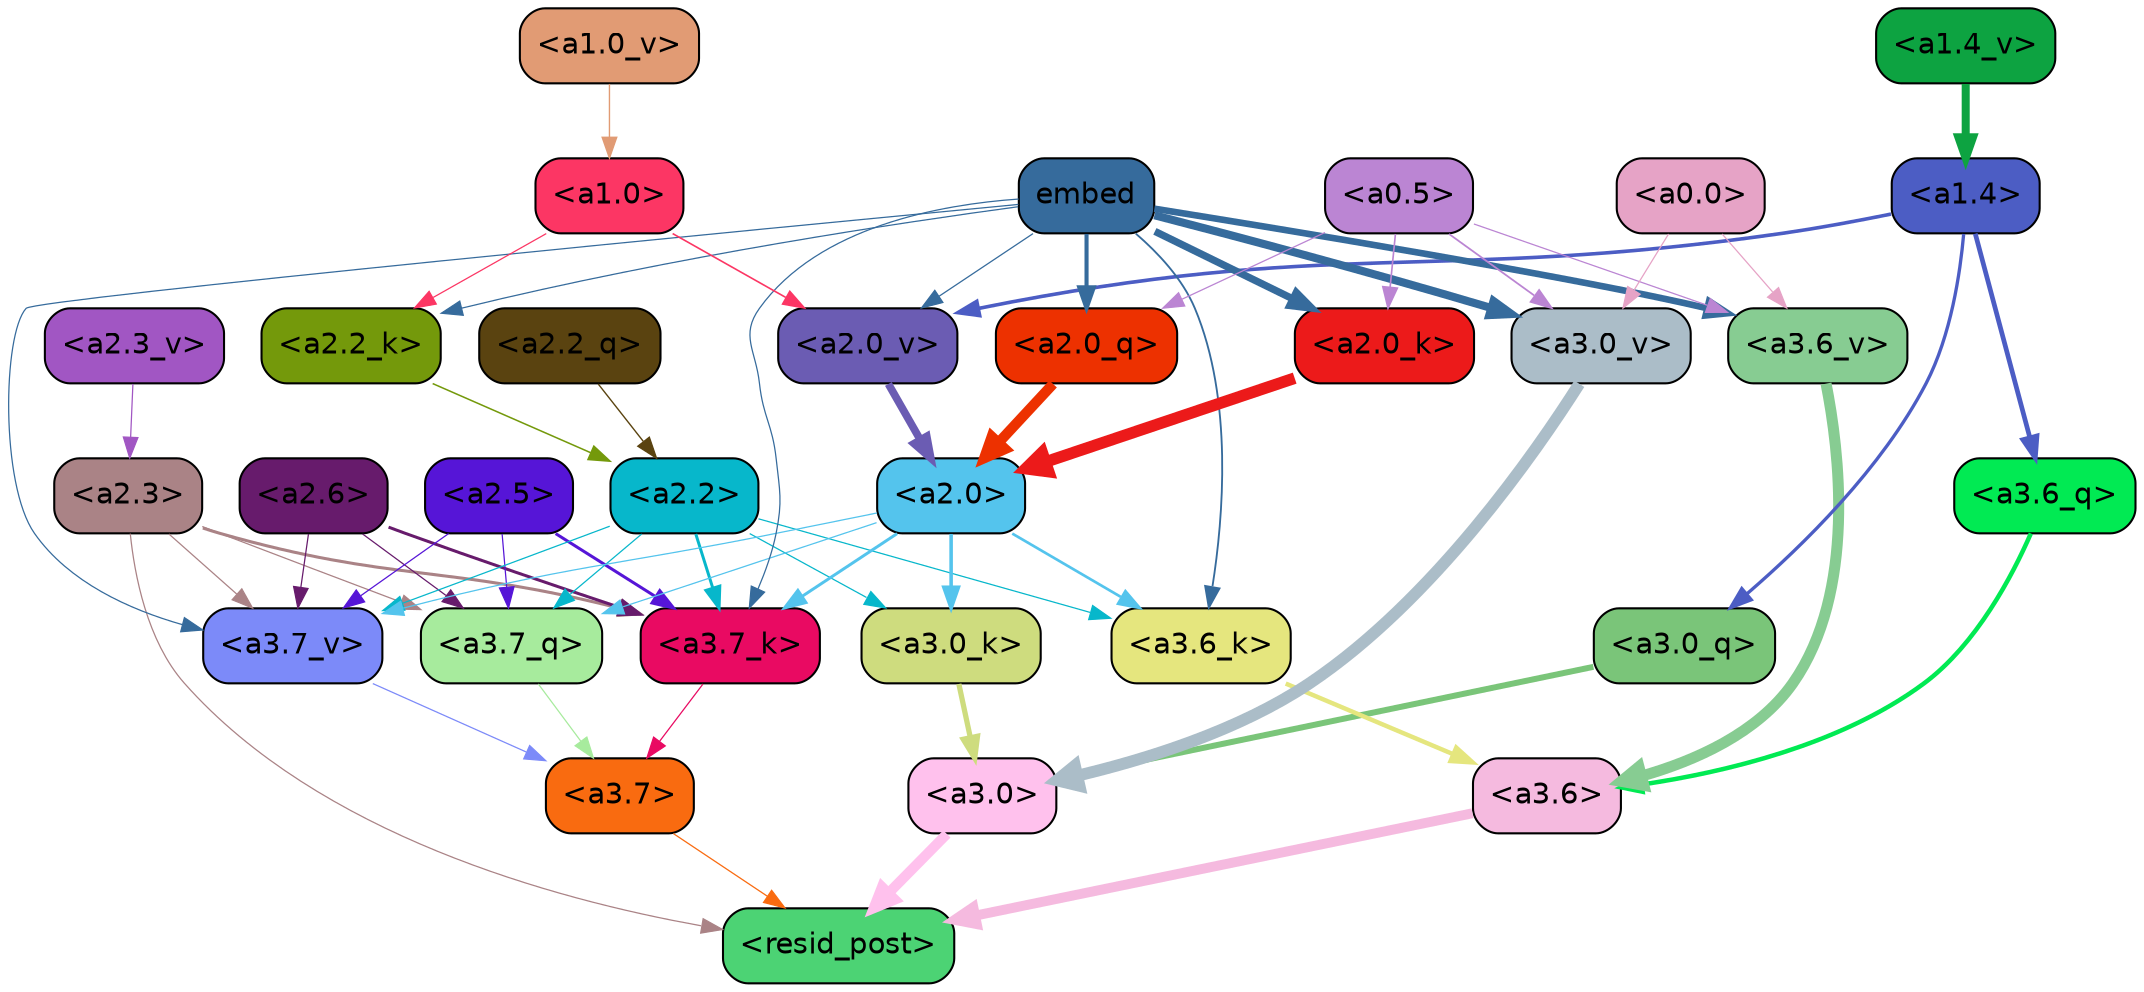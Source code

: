 strict digraph "" {
	graph [bgcolor=transparent,
		layout=dot,
		overlap=false,
		splines=true
	];
	"<a3.7>"	[color=black,
		fillcolor="#f96b10",
		fontname=Helvetica,
		shape=box,
		style="filled, rounded"];
	"<resid_post>"	[color=black,
		fillcolor="#4cd374",
		fontname=Helvetica,
		shape=box,
		style="filled, rounded"];
	"<a3.7>" -> "<resid_post>"	[color="#f96b10",
		penwidth=0.6];
	"<a3.6>"	[color=black,
		fillcolor="#f5badf",
		fontname=Helvetica,
		shape=box,
		style="filled, rounded"];
	"<a3.6>" -> "<resid_post>"	[color="#f5badf",
		penwidth=4.746312499046326];
	"<a3.0>"	[color=black,
		fillcolor="#ffc1ed",
		fontname=Helvetica,
		shape=box,
		style="filled, rounded"];
	"<a3.0>" -> "<resid_post>"	[color="#ffc1ed",
		penwidth=4.896343111991882];
	"<a2.3>"	[color=black,
		fillcolor="#aa8386",
		fontname=Helvetica,
		shape=box,
		style="filled, rounded"];
	"<a2.3>" -> "<resid_post>"	[color="#aa8386",
		penwidth=0.6];
	"<a3.7_q>"	[color=black,
		fillcolor="#a7eb9d",
		fontname=Helvetica,
		shape=box,
		style="filled, rounded"];
	"<a2.3>" -> "<a3.7_q>"	[color="#aa8386",
		penwidth=0.6];
	"<a3.7_k>"	[color=black,
		fillcolor="#e90a62",
		fontname=Helvetica,
		shape=box,
		style="filled, rounded"];
	"<a2.3>" -> "<a3.7_k>"	[color="#aa8386",
		penwidth=1.467104621231556];
	"<a3.7_v>"	[color=black,
		fillcolor="#7c8af9",
		fontname=Helvetica,
		shape=box,
		style="filled, rounded"];
	"<a2.3>" -> "<a3.7_v>"	[color="#aa8386",
		penwidth=0.6];
	"<a3.7_q>" -> "<a3.7>"	[color="#a7eb9d",
		penwidth=0.6];
	"<a3.6_q>"	[color=black,
		fillcolor="#01ea53",
		fontname=Helvetica,
		shape=box,
		style="filled, rounded"];
	"<a3.6_q>" -> "<a3.6>"	[color="#01ea53",
		penwidth=2.160832464694977];
	"<a3.0_q>"	[color=black,
		fillcolor="#7ac579",
		fontname=Helvetica,
		shape=box,
		style="filled, rounded"];
	"<a3.0_q>" -> "<a3.0>"	[color="#7ac579",
		penwidth=2.870753765106201];
	"<a3.7_k>" -> "<a3.7>"	[color="#e90a62",
		penwidth=0.6];
	"<a3.6_k>"	[color=black,
		fillcolor="#e5e67e",
		fontname=Helvetica,
		shape=box,
		style="filled, rounded"];
	"<a3.6_k>" -> "<a3.6>"	[color="#e5e67e",
		penwidth=2.13908451795578];
	"<a3.0_k>"	[color=black,
		fillcolor="#cedc7e",
		fontname=Helvetica,
		shape=box,
		style="filled, rounded"];
	"<a3.0_k>" -> "<a3.0>"	[color="#cedc7e",
		penwidth=2.520303964614868];
	"<a3.7_v>" -> "<a3.7>"	[color="#7c8af9",
		penwidth=0.6];
	"<a3.6_v>"	[color=black,
		fillcolor="#87cc92",
		fontname=Helvetica,
		shape=box,
		style="filled, rounded"];
	"<a3.6_v>" -> "<a3.6>"	[color="#87cc92",
		penwidth=5.297133803367615];
	"<a3.0_v>"	[color=black,
		fillcolor="#abbdc8",
		fontname=Helvetica,
		shape=box,
		style="filled, rounded"];
	"<a3.0_v>" -> "<a3.0>"	[color="#abbdc8",
		penwidth=5.680712580680847];
	"<a2.6>"	[color=black,
		fillcolor="#671b6c",
		fontname=Helvetica,
		shape=box,
		style="filled, rounded"];
	"<a2.6>" -> "<a3.7_q>"	[color="#671b6c",
		penwidth=0.6];
	"<a2.6>" -> "<a3.7_k>"	[color="#671b6c",
		penwidth=1.4453159049153328];
	"<a2.6>" -> "<a3.7_v>"	[color="#671b6c",
		penwidth=0.6];
	"<a2.5>"	[color=black,
		fillcolor="#5615d7",
		fontname=Helvetica,
		shape=box,
		style="filled, rounded"];
	"<a2.5>" -> "<a3.7_q>"	[color="#5615d7",
		penwidth=0.6];
	"<a2.5>" -> "<a3.7_k>"	[color="#5615d7",
		penwidth=1.4526091292500496];
	"<a2.5>" -> "<a3.7_v>"	[color="#5615d7",
		penwidth=0.6];
	"<a2.2>"	[color=black,
		fillcolor="#07b7cb",
		fontname=Helvetica,
		shape=box,
		style="filled, rounded"];
	"<a2.2>" -> "<a3.7_q>"	[color="#07b7cb",
		penwidth=0.6];
	"<a2.2>" -> "<a3.7_k>"	[color="#07b7cb",
		penwidth=1.4310357049107552];
	"<a2.2>" -> "<a3.6_k>"	[color="#07b7cb",
		penwidth=0.6];
	"<a2.2>" -> "<a3.0_k>"	[color="#07b7cb",
		penwidth=0.6];
	"<a2.2>" -> "<a3.7_v>"	[color="#07b7cb",
		penwidth=0.6];
	"<a2.0>"	[color=black,
		fillcolor="#54c4ed",
		fontname=Helvetica,
		shape=box,
		style="filled, rounded"];
	"<a2.0>" -> "<a3.7_q>"	[color="#54c4ed",
		penwidth=0.6];
	"<a2.0>" -> "<a3.7_k>"	[color="#54c4ed",
		penwidth=1.4314699843525887];
	"<a2.0>" -> "<a3.6_k>"	[color="#54c4ed",
		penwidth=1.2950235605239868];
	"<a2.0>" -> "<a3.0_k>"	[color="#54c4ed",
		penwidth=1.712992787361145];
	"<a2.0>" -> "<a3.7_v>"	[color="#54c4ed",
		penwidth=0.6];
	"<a1.4>"	[color=black,
		fillcolor="#4c5dc4",
		fontname=Helvetica,
		shape=box,
		style="filled, rounded"];
	"<a1.4>" -> "<a3.6_q>"	[color="#4c5dc4",
		penwidth=2.2719132900238037];
	"<a1.4>" -> "<a3.0_q>"	[color="#4c5dc4",
		penwidth=1.5932877659797668];
	"<a2.0_v>"	[color=black,
		fillcolor="#6b5cb3",
		fontname=Helvetica,
		shape=box,
		style="filled, rounded"];
	"<a1.4>" -> "<a2.0_v>"	[color="#4c5dc4",
		penwidth=1.7291951477527618];
	embed	[color=black,
		fillcolor="#366b9c",
		fontname=Helvetica,
		shape=box,
		style="filled, rounded"];
	embed -> "<a3.7_k>"	[color="#366b9c",
		penwidth=0.6];
	embed -> "<a3.6_k>"	[color="#366b9c",
		penwidth=0.891706109046936];
	embed -> "<a3.7_v>"	[color="#366b9c",
		penwidth=0.6];
	embed -> "<a3.6_v>"	[color="#366b9c",
		penwidth=3.1766927242279053];
	embed -> "<a3.0_v>"	[color="#366b9c",
		penwidth=3.9005755856633186];
	"<a2.0_q>"	[color=black,
		fillcolor="#ed3100",
		fontname=Helvetica,
		shape=box,
		style="filled, rounded"];
	embed -> "<a2.0_q>"	[color="#366b9c",
		penwidth=1.9666987657546997];
	"<a2.2_k>"	[color=black,
		fillcolor="#74990b",
		fontname=Helvetica,
		shape=box,
		style="filled, rounded"];
	embed -> "<a2.2_k>"	[color="#366b9c",
		penwidth=0.6];
	"<a2.0_k>"	[color=black,
		fillcolor="#ec1a1a",
		fontname=Helvetica,
		shape=box,
		style="filled, rounded"];
	embed -> "<a2.0_k>"	[color="#366b9c",
		penwidth=3.5067105293273926];
	embed -> "<a2.0_v>"	[color="#366b9c",
		penwidth=0.6];
	"<a0.5>"	[color=black,
		fillcolor="#bb85d3",
		fontname=Helvetica,
		shape=box,
		style="filled, rounded"];
	"<a0.5>" -> "<a3.6_v>"	[color="#bb85d3",
		penwidth=0.6];
	"<a0.5>" -> "<a3.0_v>"	[color="#bb85d3",
		penwidth=0.8493617177009583];
	"<a0.5>" -> "<a2.0_q>"	[color="#bb85d3",
		penwidth=0.6];
	"<a0.5>" -> "<a2.0_k>"	[color="#bb85d3",
		penwidth=0.7897228002548218];
	"<a0.0>"	[color=black,
		fillcolor="#e6a3c6",
		fontname=Helvetica,
		shape=box,
		style="filled, rounded"];
	"<a0.0>" -> "<a3.6_v>"	[color="#e6a3c6",
		penwidth=0.6];
	"<a0.0>" -> "<a3.0_v>"	[color="#e6a3c6",
		penwidth=0.6];
	"<a2.2_q>"	[color=black,
		fillcolor="#5a4310",
		fontname=Helvetica,
		shape=box,
		style="filled, rounded"];
	"<a2.2_q>" -> "<a2.2>"	[color="#5a4310",
		penwidth=0.6677633281797171];
	"<a2.0_q>" -> "<a2.0>"	[color="#ed3100",
		penwidth=4.966194009408355];
	"<a2.2_k>" -> "<a2.2>"	[color="#74990b",
		penwidth=0.7399393804371357];
	"<a2.0_k>" -> "<a2.0>"	[color="#ec1a1a",
		penwidth=5.5817058570683];
	"<a2.3_v>"	[color=black,
		fillcolor="#a156c3",
		fontname=Helvetica,
		shape=box,
		style="filled, rounded"];
	"<a2.3_v>" -> "<a2.3>"	[color="#a156c3",
		penwidth=0.6];
	"<a2.0_v>" -> "<a2.0>"	[color="#6b5cb3",
		penwidth=3.7102378383278847];
	"<a1.0>"	[color=black,
		fillcolor="#fc3664",
		fontname=Helvetica,
		shape=box,
		style="filled, rounded"];
	"<a1.0>" -> "<a2.2_k>"	[color="#fc3664",
		penwidth=0.6];
	"<a1.0>" -> "<a2.0_v>"	[color="#fc3664",
		penwidth=0.7823128998279572];
	"<a1.4_v>"	[color=black,
		fillcolor="#0da341",
		fontname=Helvetica,
		shape=box,
		style="filled, rounded"];
	"<a1.4_v>" -> "<a1.4>"	[color="#0da341",
		penwidth=3.84571635723114];
	"<a1.0_v>"	[color=black,
		fillcolor="#e19b74",
		fontname=Helvetica,
		shape=box,
		style="filled, rounded"];
	"<a1.0_v>" -> "<a1.0>"	[color="#e19b74",
		penwidth=0.6638844013214111];
}
